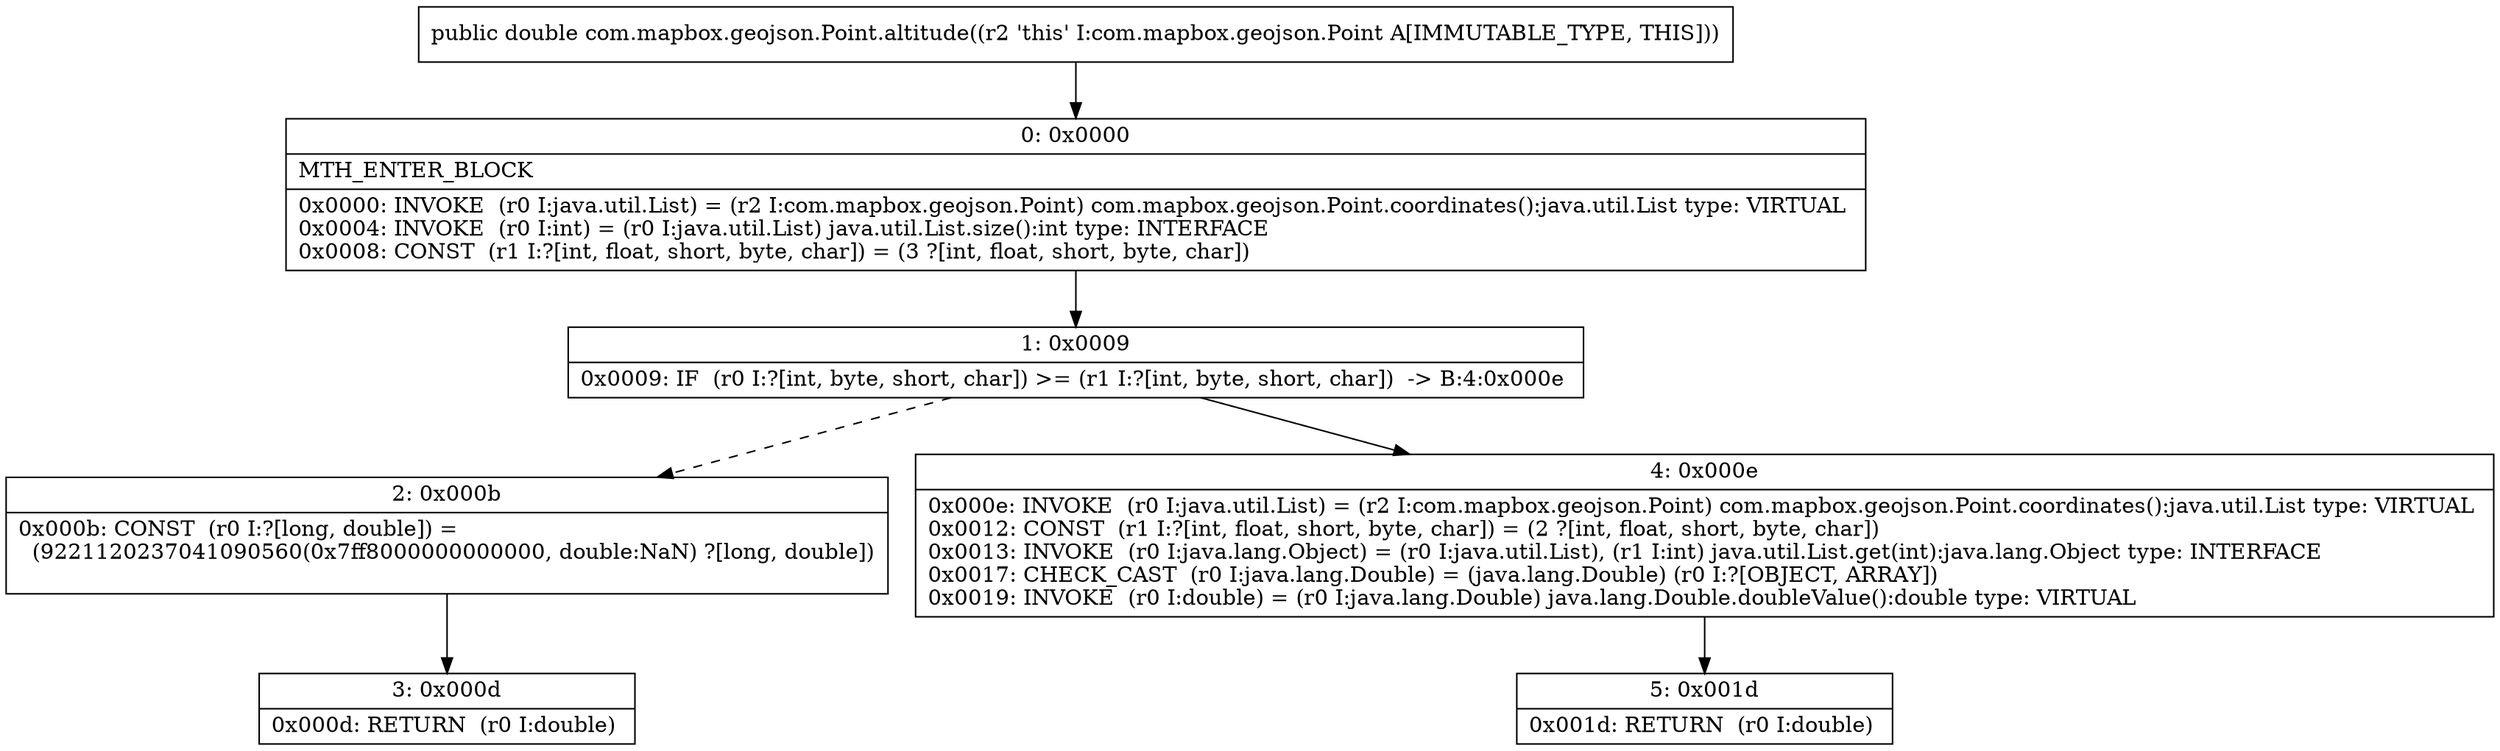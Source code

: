 digraph "CFG forcom.mapbox.geojson.Point.altitude()D" {
Node_0 [shape=record,label="{0\:\ 0x0000|MTH_ENTER_BLOCK\l|0x0000: INVOKE  (r0 I:java.util.List) = (r2 I:com.mapbox.geojson.Point) com.mapbox.geojson.Point.coordinates():java.util.List type: VIRTUAL \l0x0004: INVOKE  (r0 I:int) = (r0 I:java.util.List) java.util.List.size():int type: INTERFACE \l0x0008: CONST  (r1 I:?[int, float, short, byte, char]) = (3 ?[int, float, short, byte, char]) \l}"];
Node_1 [shape=record,label="{1\:\ 0x0009|0x0009: IF  (r0 I:?[int, byte, short, char]) \>= (r1 I:?[int, byte, short, char])  \-\> B:4:0x000e \l}"];
Node_2 [shape=record,label="{2\:\ 0x000b|0x000b: CONST  (r0 I:?[long, double]) = \l  (9221120237041090560(0x7ff8000000000000, double:NaN) ?[long, double])\l \l}"];
Node_3 [shape=record,label="{3\:\ 0x000d|0x000d: RETURN  (r0 I:double) \l}"];
Node_4 [shape=record,label="{4\:\ 0x000e|0x000e: INVOKE  (r0 I:java.util.List) = (r2 I:com.mapbox.geojson.Point) com.mapbox.geojson.Point.coordinates():java.util.List type: VIRTUAL \l0x0012: CONST  (r1 I:?[int, float, short, byte, char]) = (2 ?[int, float, short, byte, char]) \l0x0013: INVOKE  (r0 I:java.lang.Object) = (r0 I:java.util.List), (r1 I:int) java.util.List.get(int):java.lang.Object type: INTERFACE \l0x0017: CHECK_CAST  (r0 I:java.lang.Double) = (java.lang.Double) (r0 I:?[OBJECT, ARRAY]) \l0x0019: INVOKE  (r0 I:double) = (r0 I:java.lang.Double) java.lang.Double.doubleValue():double type: VIRTUAL \l}"];
Node_5 [shape=record,label="{5\:\ 0x001d|0x001d: RETURN  (r0 I:double) \l}"];
MethodNode[shape=record,label="{public double com.mapbox.geojson.Point.altitude((r2 'this' I:com.mapbox.geojson.Point A[IMMUTABLE_TYPE, THIS])) }"];
MethodNode -> Node_0;
Node_0 -> Node_1;
Node_1 -> Node_2[style=dashed];
Node_1 -> Node_4;
Node_2 -> Node_3;
Node_4 -> Node_5;
}

